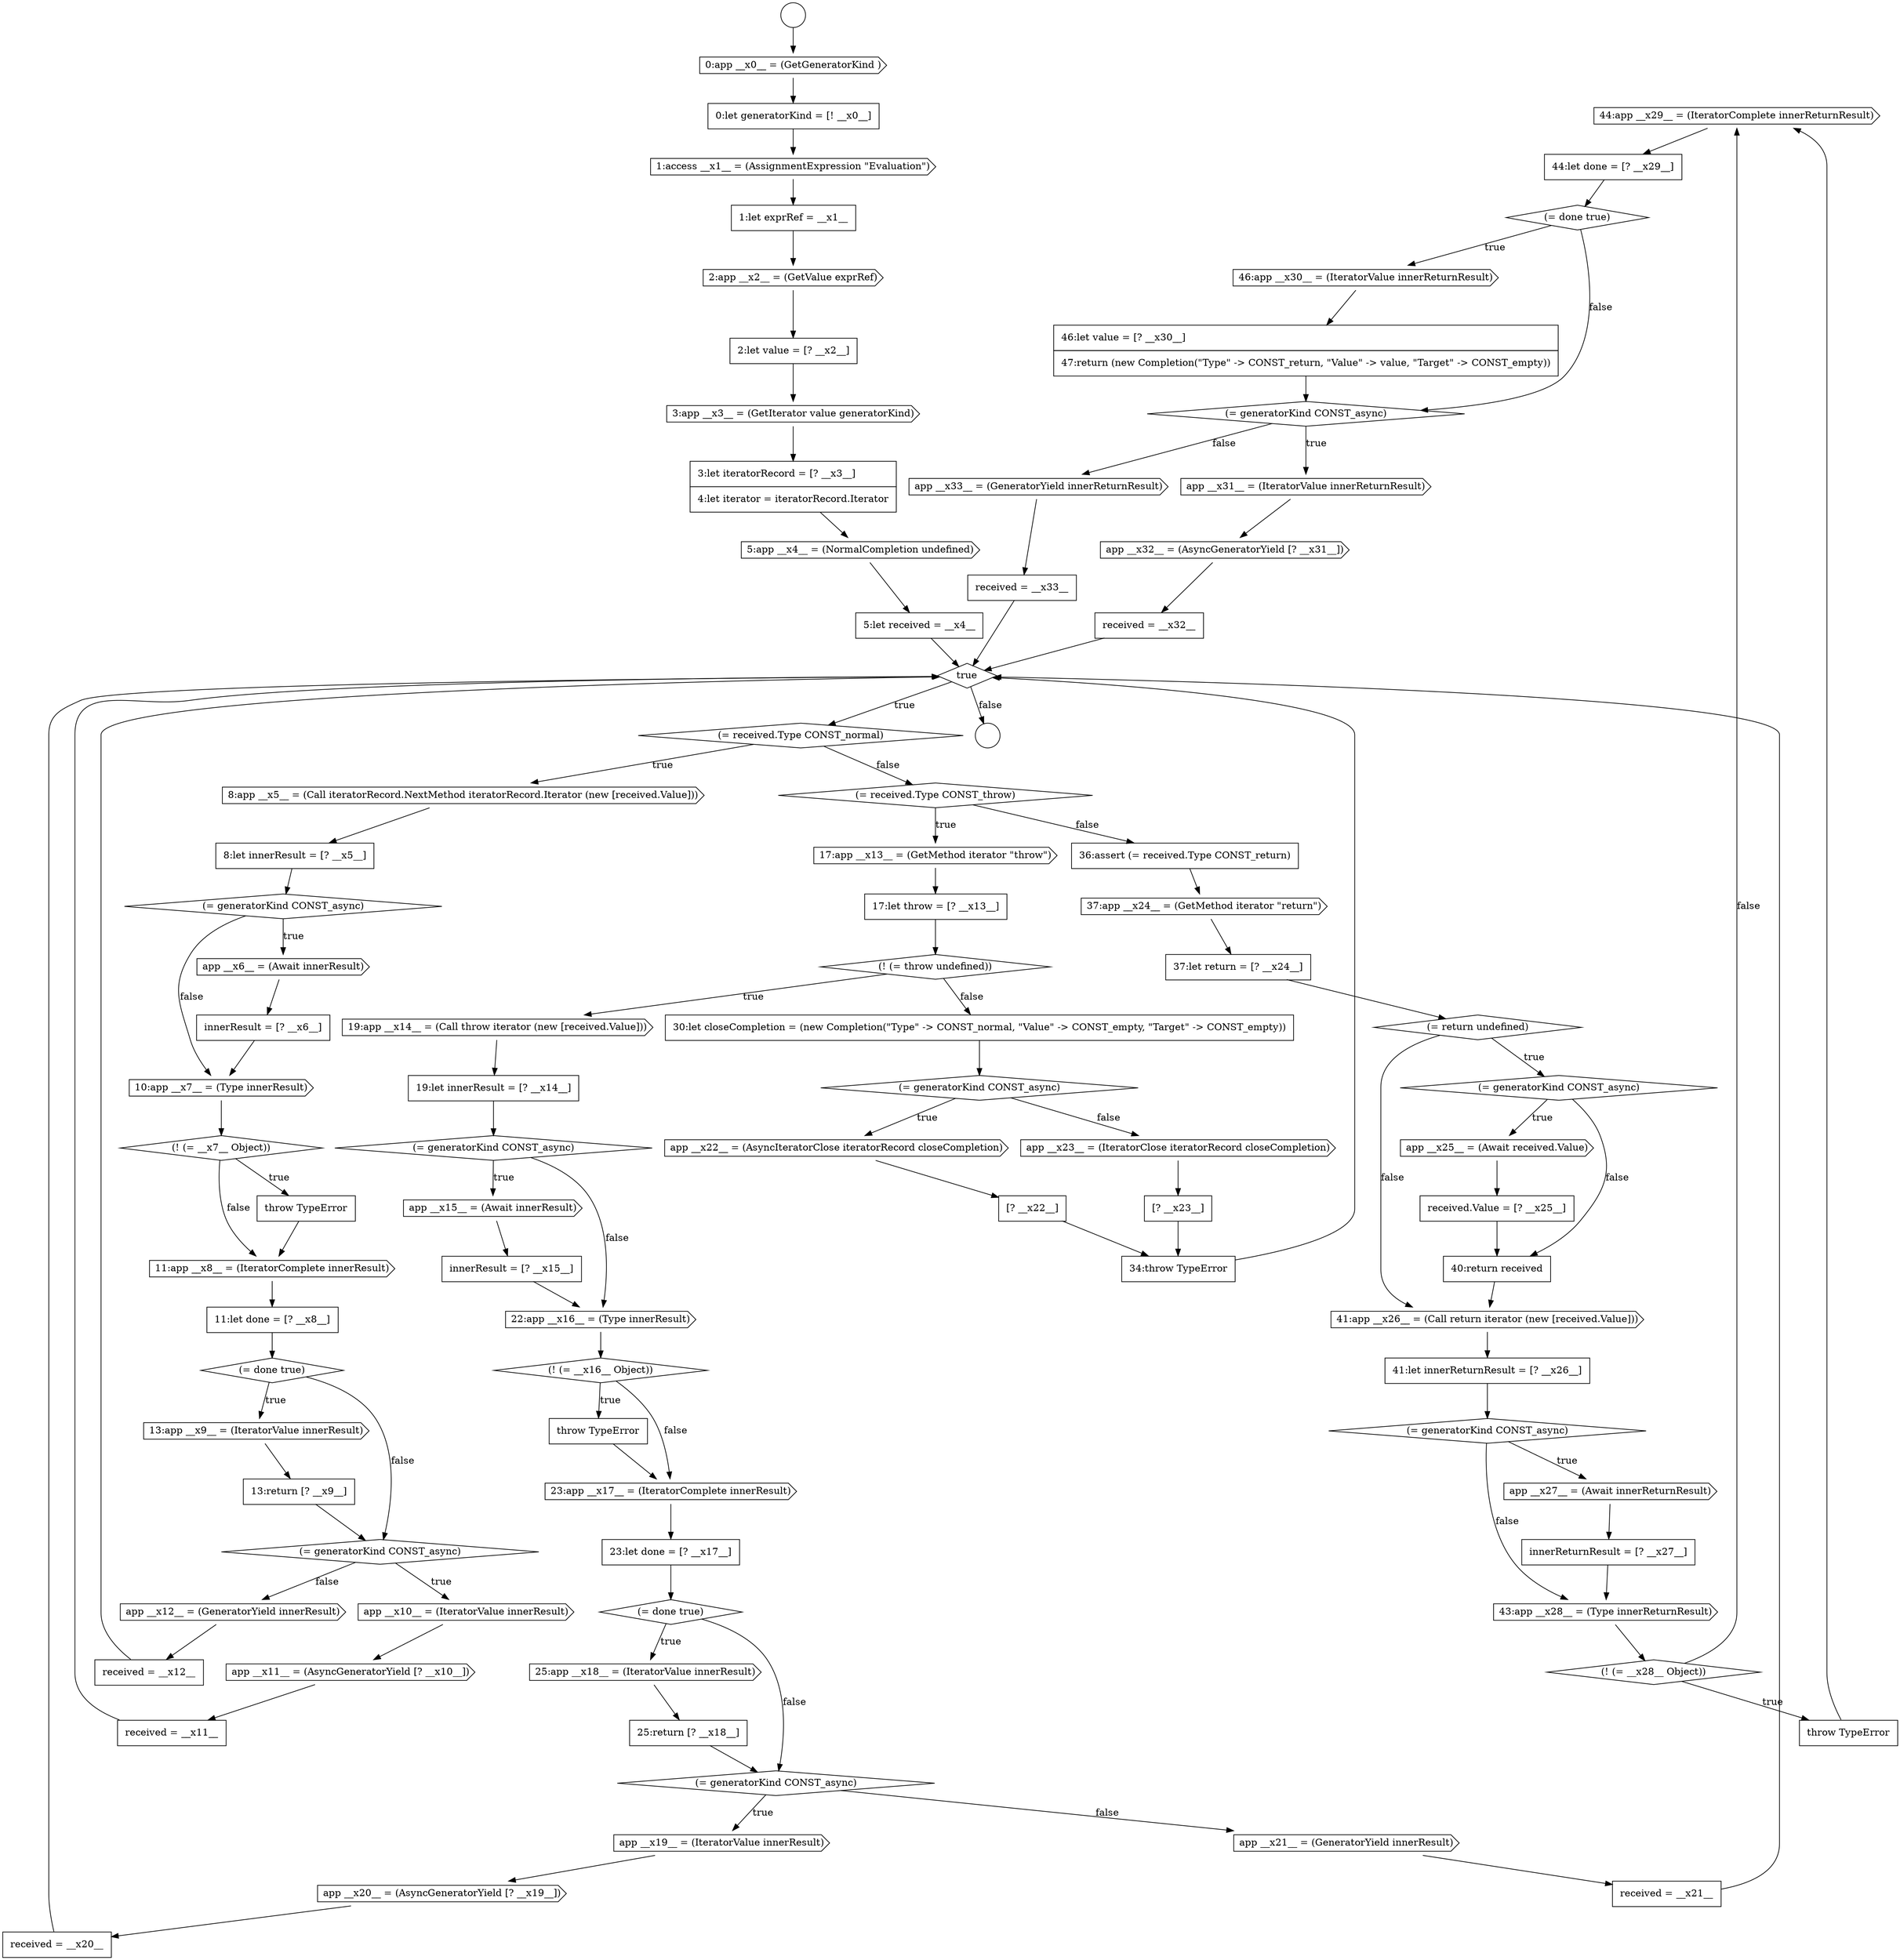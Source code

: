 digraph {
  node9013 [shape=cds, label=<<font color="black">44:app __x29__ = (IteratorComplete innerReturnResult)</font>> color="black" fillcolor="white" style=filled]
  node8994 [shape=cds, label=<<font color="black">app __x23__ = (IteratorClose iteratorRecord closeCompletion)</font>> color="black" fillcolor="white" style=filled]
  node9021 [shape=none, margin=0, label=<<font color="black">
    <table border="0" cellborder="1" cellspacing="0" cellpadding="10">
      <tr><td align="left">received = __x32__</td></tr>
    </table>
  </font>> color="black" fillcolor="white" style=filled]
  node9014 [shape=none, margin=0, label=<<font color="black">
    <table border="0" cellborder="1" cellspacing="0" cellpadding="10">
      <tr><td align="left">44:let done = [? __x29__]</td></tr>
    </table>
  </font>> color="black" fillcolor="white" style=filled]
  node9002 [shape=cds, label=<<font color="black">app __x25__ = (Await received.Value)</font>> color="black" fillcolor="white" style=filled]
  node8960 [shape=none, margin=0, label=<<font color="black">
    <table border="0" cellborder="1" cellspacing="0" cellpadding="10">
      <tr><td align="left">13:return [? __x9__]</td></tr>
    </table>
  </font>> color="black" fillcolor="white" style=filled]
  node8976 [shape=cds, label=<<font color="black">22:app __x16__ = (Type innerResult)</font>> color="black" fillcolor="white" style=filled]
  node9020 [shape=cds, label=<<font color="black">app __x32__ = (AsyncGeneratorYield [? __x31__])</font>> color="black" fillcolor="white" style=filled]
  node8943 [shape=none, margin=0, label=<<font color="black">
    <table border="0" cellborder="1" cellspacing="0" cellpadding="10">
      <tr><td align="left">3:let iteratorRecord = [? __x3__]</td></tr>
      <tr><td align="left">4:let iterator = iteratorRecord.Iterator</td></tr>
    </table>
  </font>> color="black" fillcolor="white" style=filled]
  node8988 [shape=cds, label=<<font color="black">app __x21__ = (GeneratorYield innerResult)</font>> color="black" fillcolor="white" style=filled]
  node9003 [shape=none, margin=0, label=<<font color="black">
    <table border="0" cellborder="1" cellspacing="0" cellpadding="10">
      <tr><td align="left">received.Value = [? __x25__]</td></tr>
    </table>
  </font>> color="black" fillcolor="white" style=filled]
  node8963 [shape=cds, label=<<font color="black">app __x11__ = (AsyncGeneratorYield [? __x10__])</font>> color="black" fillcolor="white" style=filled]
  node8981 [shape=diamond, label=<<font color="black">(= done true)</font>> color="black" fillcolor="white" style=filled]
  node9000 [shape=diamond, label=<<font color="black">(= return undefined)</font>> color="black" fillcolor="white" style=filled]
  node8947 [shape=diamond, label=<<font color="black">(= received.Type CONST_normal)</font>> color="black" fillcolor="white" style=filled]
  node8967 [shape=diamond, label=<<font color="black">(= received.Type CONST_throw)</font>> color="black" fillcolor="white" style=filled]
  node8996 [shape=none, margin=0, label=<<font color="black">
    <table border="0" cellborder="1" cellspacing="0" cellpadding="10">
      <tr><td align="left">34:throw TypeError</td></tr>
    </table>
  </font>> color="black" fillcolor="white" style=filled]
  node8951 [shape=cds, label=<<font color="black">app __x6__ = (Await innerResult)</font>> color="black" fillcolor="white" style=filled]
  node8956 [shape=cds, label=<<font color="black">11:app __x8__ = (IteratorComplete innerResult)</font>> color="black" fillcolor="white" style=filled]
  node8934 [shape=circle label=" " color="black" fillcolor="white" style=filled]
  node8972 [shape=none, margin=0, label=<<font color="black">
    <table border="0" cellborder="1" cellspacing="0" cellpadding="10">
      <tr><td align="left">19:let innerResult = [? __x14__]</td></tr>
    </table>
  </font>> color="black" fillcolor="white" style=filled]
  node8977 [shape=diamond, label=<<font color="black">(! (= __x16__ Object))</font>> color="black" fillcolor="white" style=filled]
  node8939 [shape=none, margin=0, label=<<font color="black">
    <table border="0" cellborder="1" cellspacing="0" cellpadding="10">
      <tr><td align="left">1:let exprRef = __x1__</td></tr>
    </table>
  </font>> color="black" fillcolor="white" style=filled]
  node9007 [shape=diamond, label=<<font color="black">(= generatorKind CONST_async)</font>> color="black" fillcolor="white" style=filled]
  node8992 [shape=cds, label=<<font color="black">app __x22__ = (AsyncIteratorClose iteratorRecord closeCompletion)</font>> color="black" fillcolor="white" style=filled]
  node8975 [shape=none, margin=0, label=<<font color="black">
    <table border="0" cellborder="1" cellspacing="0" cellpadding="10">
      <tr><td align="left">innerResult = [? __x15__]</td></tr>
    </table>
  </font>> color="black" fillcolor="white" style=filled]
  node8999 [shape=none, margin=0, label=<<font color="black">
    <table border="0" cellborder="1" cellspacing="0" cellpadding="10">
      <tr><td align="left">37:let return = [? __x24__]</td></tr>
    </table>
  </font>> color="black" fillcolor="white" style=filled]
  node9004 [shape=none, margin=0, label=<<font color="black">
    <table border="0" cellborder="1" cellspacing="0" cellpadding="10">
      <tr><td align="left">40:return received</td></tr>
    </table>
  </font>> color="black" fillcolor="white" style=filled]
  node8959 [shape=cds, label=<<font color="black">13:app __x9__ = (IteratorValue innerResult)</font>> color="black" fillcolor="white" style=filled]
  node9009 [shape=none, margin=0, label=<<font color="black">
    <table border="0" cellborder="1" cellspacing="0" cellpadding="10">
      <tr><td align="left">innerReturnResult = [? __x27__]</td></tr>
    </table>
  </font>> color="black" fillcolor="white" style=filled]
  node8948 [shape=cds, label=<<font color="black">8:app __x5__ = (Call iteratorRecord.NextMethod iteratorRecord.Iterator (new [received.Value]))</font>> color="black" fillcolor="white" style=filled]
  node8942 [shape=cds, label=<<font color="black">3:app __x3__ = (GetIterator value generatorKind)</font>> color="black" fillcolor="white" style=filled]
  node8964 [shape=none, margin=0, label=<<font color="black">
    <table border="0" cellborder="1" cellspacing="0" cellpadding="10">
      <tr><td align="left">received = __x11__</td></tr>
    </table>
  </font>> color="black" fillcolor="white" style=filled]
  node9016 [shape=cds, label=<<font color="black">46:app __x30__ = (IteratorValue innerReturnResult)</font>> color="black" fillcolor="white" style=filled]
  node8984 [shape=diamond, label=<<font color="black">(= generatorKind CONST_async)</font>> color="black" fillcolor="white" style=filled]
  node8968 [shape=cds, label=<<font color="black">17:app __x13__ = (GetMethod iterator &quot;throw&quot;)</font>> color="black" fillcolor="white" style=filled]
  node8952 [shape=none, margin=0, label=<<font color="black">
    <table border="0" cellborder="1" cellspacing="0" cellpadding="10">
      <tr><td align="left">innerResult = [? __x6__]</td></tr>
    </table>
  </font>> color="black" fillcolor="white" style=filled]
  node8985 [shape=cds, label=<<font color="black">app __x19__ = (IteratorValue innerResult)</font>> color="black" fillcolor="white" style=filled]
  node8938 [shape=cds, label=<<font color="black">1:access __x1__ = (AssignmentExpression &quot;Evaluation&quot;)</font>> color="black" fillcolor="white" style=filled]
  node9012 [shape=none, margin=0, label=<<font color="black">
    <table border="0" cellborder="1" cellspacing="0" cellpadding="10">
      <tr><td align="left">throw TypeError</td></tr>
    </table>
  </font>> color="black" fillcolor="white" style=filled]
  node9017 [shape=none, margin=0, label=<<font color="black">
    <table border="0" cellborder="1" cellspacing="0" cellpadding="10">
      <tr><td align="left">46:let value = [? __x30__]</td></tr>
      <tr><td align="left">47:return (new Completion(&quot;Type&quot; -&gt; CONST_return, &quot;Value&quot; -&gt; value, &quot;Target&quot; -&gt; CONST_empty))</td></tr>
    </table>
  </font>> color="black" fillcolor="white" style=filled]
  node8995 [shape=none, margin=0, label=<<font color="black">
    <table border="0" cellborder="1" cellspacing="0" cellpadding="10">
      <tr><td align="left">[? __x23__]</td></tr>
    </table>
  </font>> color="black" fillcolor="white" style=filled]
  node8980 [shape=none, margin=0, label=<<font color="black">
    <table border="0" cellborder="1" cellspacing="0" cellpadding="10">
      <tr><td align="left">23:let done = [? __x17__]</td></tr>
    </table>
  </font>> color="black" fillcolor="white" style=filled]
  node8935 [shape=circle label=" " color="black" fillcolor="white" style=filled]
  node8971 [shape=cds, label=<<font color="black">19:app __x14__ = (Call throw iterator (new [received.Value]))</font>> color="black" fillcolor="white" style=filled]
  node8989 [shape=none, margin=0, label=<<font color="black">
    <table border="0" cellborder="1" cellspacing="0" cellpadding="10">
      <tr><td align="left">received = __x21__</td></tr>
    </table>
  </font>> color="black" fillcolor="white" style=filled]
  node9008 [shape=cds, label=<<font color="black">app __x27__ = (Await innerReturnResult)</font>> color="black" fillcolor="white" style=filled]
  node8955 [shape=none, margin=0, label=<<font color="black">
    <table border="0" cellborder="1" cellspacing="0" cellpadding="10">
      <tr><td align="left">throw TypeError</td></tr>
    </table>
  </font>> color="black" fillcolor="white" style=filled]
  node8945 [shape=none, margin=0, label=<<font color="black">
    <table border="0" cellborder="1" cellspacing="0" cellpadding="10">
      <tr><td align="left">5:let received = __x4__</td></tr>
    </table>
  </font>> color="black" fillcolor="white" style=filled]
  node9010 [shape=cds, label=<<font color="black">43:app __x28__ = (Type innerReturnResult)</font>> color="black" fillcolor="white" style=filled]
  node8941 [shape=none, margin=0, label=<<font color="black">
    <table border="0" cellborder="1" cellspacing="0" cellpadding="10">
      <tr><td align="left">2:let value = [? __x2__]</td></tr>
    </table>
  </font>> color="black" fillcolor="white" style=filled]
  node8993 [shape=none, margin=0, label=<<font color="black">
    <table border="0" cellborder="1" cellspacing="0" cellpadding="10">
      <tr><td align="left">[? __x22__]</td></tr>
    </table>
  </font>> color="black" fillcolor="white" style=filled]
  node8970 [shape=diamond, label=<<font color="black">(! (= throw undefined))</font>> color="black" fillcolor="white" style=filled]
  node8937 [shape=none, margin=0, label=<<font color="black">
    <table border="0" cellborder="1" cellspacing="0" cellpadding="10">
      <tr><td align="left">0:let generatorKind = [! __x0__]</td></tr>
    </table>
  </font>> color="black" fillcolor="white" style=filled]
  node9015 [shape=diamond, label=<<font color="black">(= done true)</font>> color="black" fillcolor="white" style=filled]
  node8986 [shape=cds, label=<<font color="black">app __x20__ = (AsyncGeneratorYield [? __x19__])</font>> color="black" fillcolor="white" style=filled]
  node8958 [shape=diamond, label=<<font color="black">(= done true)</font>> color="black" fillcolor="white" style=filled]
  node8983 [shape=none, margin=0, label=<<font color="black">
    <table border="0" cellborder="1" cellspacing="0" cellpadding="10">
      <tr><td align="left">25:return [? __x18__]</td></tr>
    </table>
  </font>> color="black" fillcolor="white" style=filled]
  node8974 [shape=cds, label=<<font color="black">app __x15__ = (Await innerResult)</font>> color="black" fillcolor="white" style=filled]
  node8998 [shape=cds, label=<<font color="black">37:app __x24__ = (GetMethod iterator &quot;return&quot;)</font>> color="black" fillcolor="white" style=filled]
  node9018 [shape=diamond, label=<<font color="black">(= generatorKind CONST_async)</font>> color="black" fillcolor="white" style=filled]
  node9011 [shape=diamond, label=<<font color="black">(! (= __x28__ Object))</font>> color="black" fillcolor="white" style=filled]
  node8990 [shape=none, margin=0, label=<<font color="black">
    <table border="0" cellborder="1" cellspacing="0" cellpadding="10">
      <tr><td align="left">30:let closeCompletion = (new Completion(&quot;Type&quot; -&gt; CONST_normal, &quot;Value&quot; -&gt; CONST_empty, &quot;Target&quot; -&gt; CONST_empty))</td></tr>
    </table>
  </font>> color="black" fillcolor="white" style=filled]
  node9001 [shape=diamond, label=<<font color="black">(= generatorKind CONST_async)</font>> color="black" fillcolor="white" style=filled]
  node8954 [shape=diamond, label=<<font color="black">(! (= __x7__ Object))</font>> color="black" fillcolor="white" style=filled]
  node8965 [shape=cds, label=<<font color="black">app __x12__ = (GeneratorYield innerResult)</font>> color="black" fillcolor="white" style=filled]
  node8979 [shape=cds, label=<<font color="black">23:app __x17__ = (IteratorComplete innerResult)</font>> color="black" fillcolor="white" style=filled]
  node8936 [shape=cds, label=<<font color="black">0:app __x0__ = (GetGeneratorKind )</font>> color="black" fillcolor="white" style=filled]
  node8949 [shape=none, margin=0, label=<<font color="black">
    <table border="0" cellborder="1" cellspacing="0" cellpadding="10">
      <tr><td align="left">8:let innerResult = [? __x5__]</td></tr>
    </table>
  </font>> color="black" fillcolor="white" style=filled]
  node9022 [shape=cds, label=<<font color="black">app __x33__ = (GeneratorYield innerReturnResult)</font>> color="black" fillcolor="white" style=filled]
  node9005 [shape=cds, label=<<font color="black">41:app __x26__ = (Call return iterator (new [received.Value]))</font>> color="black" fillcolor="white" style=filled]
  node9019 [shape=cds, label=<<font color="black">app __x31__ = (IteratorValue innerReturnResult)</font>> color="black" fillcolor="white" style=filled]
  node8982 [shape=cds, label=<<font color="black">25:app __x18__ = (IteratorValue innerResult)</font>> color="black" fillcolor="white" style=filled]
  node8973 [shape=diamond, label=<<font color="black">(= generatorKind CONST_async)</font>> color="black" fillcolor="white" style=filled]
  node8946 [shape=diamond, label=<<font color="black">true</font>> color="black" fillcolor="white" style=filled]
  node8987 [shape=none, margin=0, label=<<font color="black">
    <table border="0" cellborder="1" cellspacing="0" cellpadding="10">
      <tr><td align="left">received = __x20__</td></tr>
    </table>
  </font>> color="black" fillcolor="white" style=filled]
  node8944 [shape=cds, label=<<font color="black">5:app __x4__ = (NormalCompletion undefined)</font>> color="black" fillcolor="white" style=filled]
  node8962 [shape=cds, label=<<font color="black">app __x10__ = (IteratorValue innerResult)</font>> color="black" fillcolor="white" style=filled]
  node8957 [shape=none, margin=0, label=<<font color="black">
    <table border="0" cellborder="1" cellspacing="0" cellpadding="10">
      <tr><td align="left">11:let done = [? __x8__]</td></tr>
    </table>
  </font>> color="black" fillcolor="white" style=filled]
  node8997 [shape=none, margin=0, label=<<font color="black">
    <table border="0" cellborder="1" cellspacing="0" cellpadding="10">
      <tr><td align="left">36:assert (= received.Type CONST_return)</td></tr>
    </table>
  </font>> color="black" fillcolor="white" style=filled]
  node8953 [shape=cds, label=<<font color="black">10:app __x7__ = (Type innerResult)</font>> color="black" fillcolor="white" style=filled]
  node8969 [shape=none, margin=0, label=<<font color="black">
    <table border="0" cellborder="1" cellspacing="0" cellpadding="10">
      <tr><td align="left">17:let throw = [? __x13__]</td></tr>
    </table>
  </font>> color="black" fillcolor="white" style=filled]
  node9023 [shape=none, margin=0, label=<<font color="black">
    <table border="0" cellborder="1" cellspacing="0" cellpadding="10">
      <tr><td align="left">received = __x33__</td></tr>
    </table>
  </font>> color="black" fillcolor="white" style=filled]
  node8978 [shape=none, margin=0, label=<<font color="black">
    <table border="0" cellborder="1" cellspacing="0" cellpadding="10">
      <tr><td align="left">throw TypeError</td></tr>
    </table>
  </font>> color="black" fillcolor="white" style=filled]
  node8950 [shape=diamond, label=<<font color="black">(= generatorKind CONST_async)</font>> color="black" fillcolor="white" style=filled]
  node8991 [shape=diamond, label=<<font color="black">(= generatorKind CONST_async)</font>> color="black" fillcolor="white" style=filled]
  node8966 [shape=none, margin=0, label=<<font color="black">
    <table border="0" cellborder="1" cellspacing="0" cellpadding="10">
      <tr><td align="left">received = __x12__</td></tr>
    </table>
  </font>> color="black" fillcolor="white" style=filled]
  node8961 [shape=diamond, label=<<font color="black">(= generatorKind CONST_async)</font>> color="black" fillcolor="white" style=filled]
  node9006 [shape=none, margin=0, label=<<font color="black">
    <table border="0" cellborder="1" cellspacing="0" cellpadding="10">
      <tr><td align="left">41:let innerReturnResult = [? __x26__]</td></tr>
    </table>
  </font>> color="black" fillcolor="white" style=filled]
  node8940 [shape=cds, label=<<font color="black">2:app __x2__ = (GetValue exprRef)</font>> color="black" fillcolor="white" style=filled]
  node8955 -> node8956 [ color="black"]
  node8959 -> node8960 [ color="black"]
  node8950 -> node8951 [label=<<font color="black">true</font>> color="black"]
  node8950 -> node8953 [label=<<font color="black">false</font>> color="black"]
  node9001 -> node9002 [label=<<font color="black">true</font>> color="black"]
  node9001 -> node9004 [label=<<font color="black">false</font>> color="black"]
  node9000 -> node9001 [label=<<font color="black">true</font>> color="black"]
  node9000 -> node9005 [label=<<font color="black">false</font>> color="black"]
  node9019 -> node9020 [ color="black"]
  node8939 -> node8940 [ color="black"]
  node9010 -> node9011 [ color="black"]
  node8938 -> node8939 [ color="black"]
  node8974 -> node8975 [ color="black"]
  node8964 -> node8946 [ color="black"]
  node8966 -> node8946 [ color="black"]
  node8999 -> node9000 [ color="black"]
  node8981 -> node8982 [label=<<font color="black">true</font>> color="black"]
  node8981 -> node8984 [label=<<font color="black">false</font>> color="black"]
  node8934 -> node8936 [ color="black"]
  node8973 -> node8974 [label=<<font color="black">true</font>> color="black"]
  node8973 -> node8976 [label=<<font color="black">false</font>> color="black"]
  node9021 -> node8946 [ color="black"]
  node8937 -> node8938 [ color="black"]
  node8980 -> node8981 [ color="black"]
  node8987 -> node8946 [ color="black"]
  node8941 -> node8942 [ color="black"]
  node8989 -> node8946 [ color="black"]
  node9020 -> node9021 [ color="black"]
  node8951 -> node8952 [ color="black"]
  node8983 -> node8984 [ color="black"]
  node9008 -> node9009 [ color="black"]
  node9015 -> node9016 [label=<<font color="black">true</font>> color="black"]
  node9015 -> node9018 [label=<<font color="black">false</font>> color="black"]
  node9003 -> node9004 [ color="black"]
  node8992 -> node8993 [ color="black"]
  node8997 -> node8998 [ color="black"]
  node8995 -> node8996 [ color="black"]
  node8960 -> node8961 [ color="black"]
  node9004 -> node9005 [ color="black"]
  node8970 -> node8971 [label=<<font color="black">true</font>> color="black"]
  node8970 -> node8990 [label=<<font color="black">false</font>> color="black"]
  node9007 -> node9008 [label=<<font color="black">true</font>> color="black"]
  node9007 -> node9010 [label=<<font color="black">false</font>> color="black"]
  node8947 -> node8948 [label=<<font color="black">true</font>> color="black"]
  node8947 -> node8967 [label=<<font color="black">false</font>> color="black"]
  node9023 -> node8946 [ color="black"]
  node8958 -> node8959 [label=<<font color="black">true</font>> color="black"]
  node8958 -> node8961 [label=<<font color="black">false</font>> color="black"]
  node8984 -> node8985 [label=<<font color="black">true</font>> color="black"]
  node8984 -> node8988 [label=<<font color="black">false</font>> color="black"]
  node8956 -> node8957 [ color="black"]
  node8940 -> node8941 [ color="black"]
  node8948 -> node8949 [ color="black"]
  node9013 -> node9014 [ color="black"]
  node8977 -> node8978 [label=<<font color="black">true</font>> color="black"]
  node8977 -> node8979 [label=<<font color="black">false</font>> color="black"]
  node9014 -> node9015 [ color="black"]
  node8969 -> node8970 [ color="black"]
  node8953 -> node8954 [ color="black"]
  node9006 -> node9007 [ color="black"]
  node8990 -> node8991 [ color="black"]
  node8965 -> node8966 [ color="black"]
  node8993 -> node8996 [ color="black"]
  node8991 -> node8992 [label=<<font color="black">true</font>> color="black"]
  node8991 -> node8994 [label=<<font color="black">false</font>> color="black"]
  node8968 -> node8969 [ color="black"]
  node9017 -> node9018 [ color="black"]
  node8996 -> node8946 [ color="black"]
  node8971 -> node8972 [ color="black"]
  node8943 -> node8944 [ color="black"]
  node8962 -> node8963 [ color="black"]
  node8967 -> node8968 [label=<<font color="black">true</font>> color="black"]
  node8967 -> node8997 [label=<<font color="black">false</font>> color="black"]
  node8986 -> node8987 [ color="black"]
  node8985 -> node8986 [ color="black"]
  node8963 -> node8964 [ color="black"]
  node8975 -> node8976 [ color="black"]
  node8945 -> node8946 [ color="black"]
  node8972 -> node8973 [ color="black"]
  node8952 -> node8953 [ color="black"]
  node9012 -> node9013 [ color="black"]
  node9002 -> node9003 [ color="black"]
  node9022 -> node9023 [ color="black"]
  node8978 -> node8979 [ color="black"]
  node9005 -> node9006 [ color="black"]
  node8994 -> node8995 [ color="black"]
  node8988 -> node8989 [ color="black"]
  node9011 -> node9012 [label=<<font color="black">true</font>> color="black"]
  node9011 -> node9013 [label=<<font color="black">false</font>> color="black"]
  node9016 -> node9017 [ color="black"]
  node9018 -> node9019 [label=<<font color="black">true</font>> color="black"]
  node9018 -> node9022 [label=<<font color="black">false</font>> color="black"]
  node8942 -> node8943 [ color="black"]
  node8946 -> node8947 [label=<<font color="black">true</font>> color="black"]
  node8946 -> node8935 [label=<<font color="black">false</font>> color="black"]
  node9009 -> node9010 [ color="black"]
  node8998 -> node8999 [ color="black"]
  node8936 -> node8937 [ color="black"]
  node8961 -> node8962 [label=<<font color="black">true</font>> color="black"]
  node8961 -> node8965 [label=<<font color="black">false</font>> color="black"]
  node8957 -> node8958 [ color="black"]
  node8979 -> node8980 [ color="black"]
  node8944 -> node8945 [ color="black"]
  node8982 -> node8983 [ color="black"]
  node8954 -> node8955 [label=<<font color="black">true</font>> color="black"]
  node8954 -> node8956 [label=<<font color="black">false</font>> color="black"]
  node8976 -> node8977 [ color="black"]
  node8949 -> node8950 [ color="black"]
}
